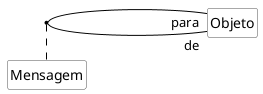 @startuml mod07ima26
hide circle
hide methods
hide empty members

skinparam class {
    BackgroundColor White
    ArrowColor Black
    BorderColor #505050
}

allow_mixing
class "Mensagem" as me
class "Objeto" as ob
left to right direction
ob "para"---"de" ob
(ob,ob) .. me
@enduml
